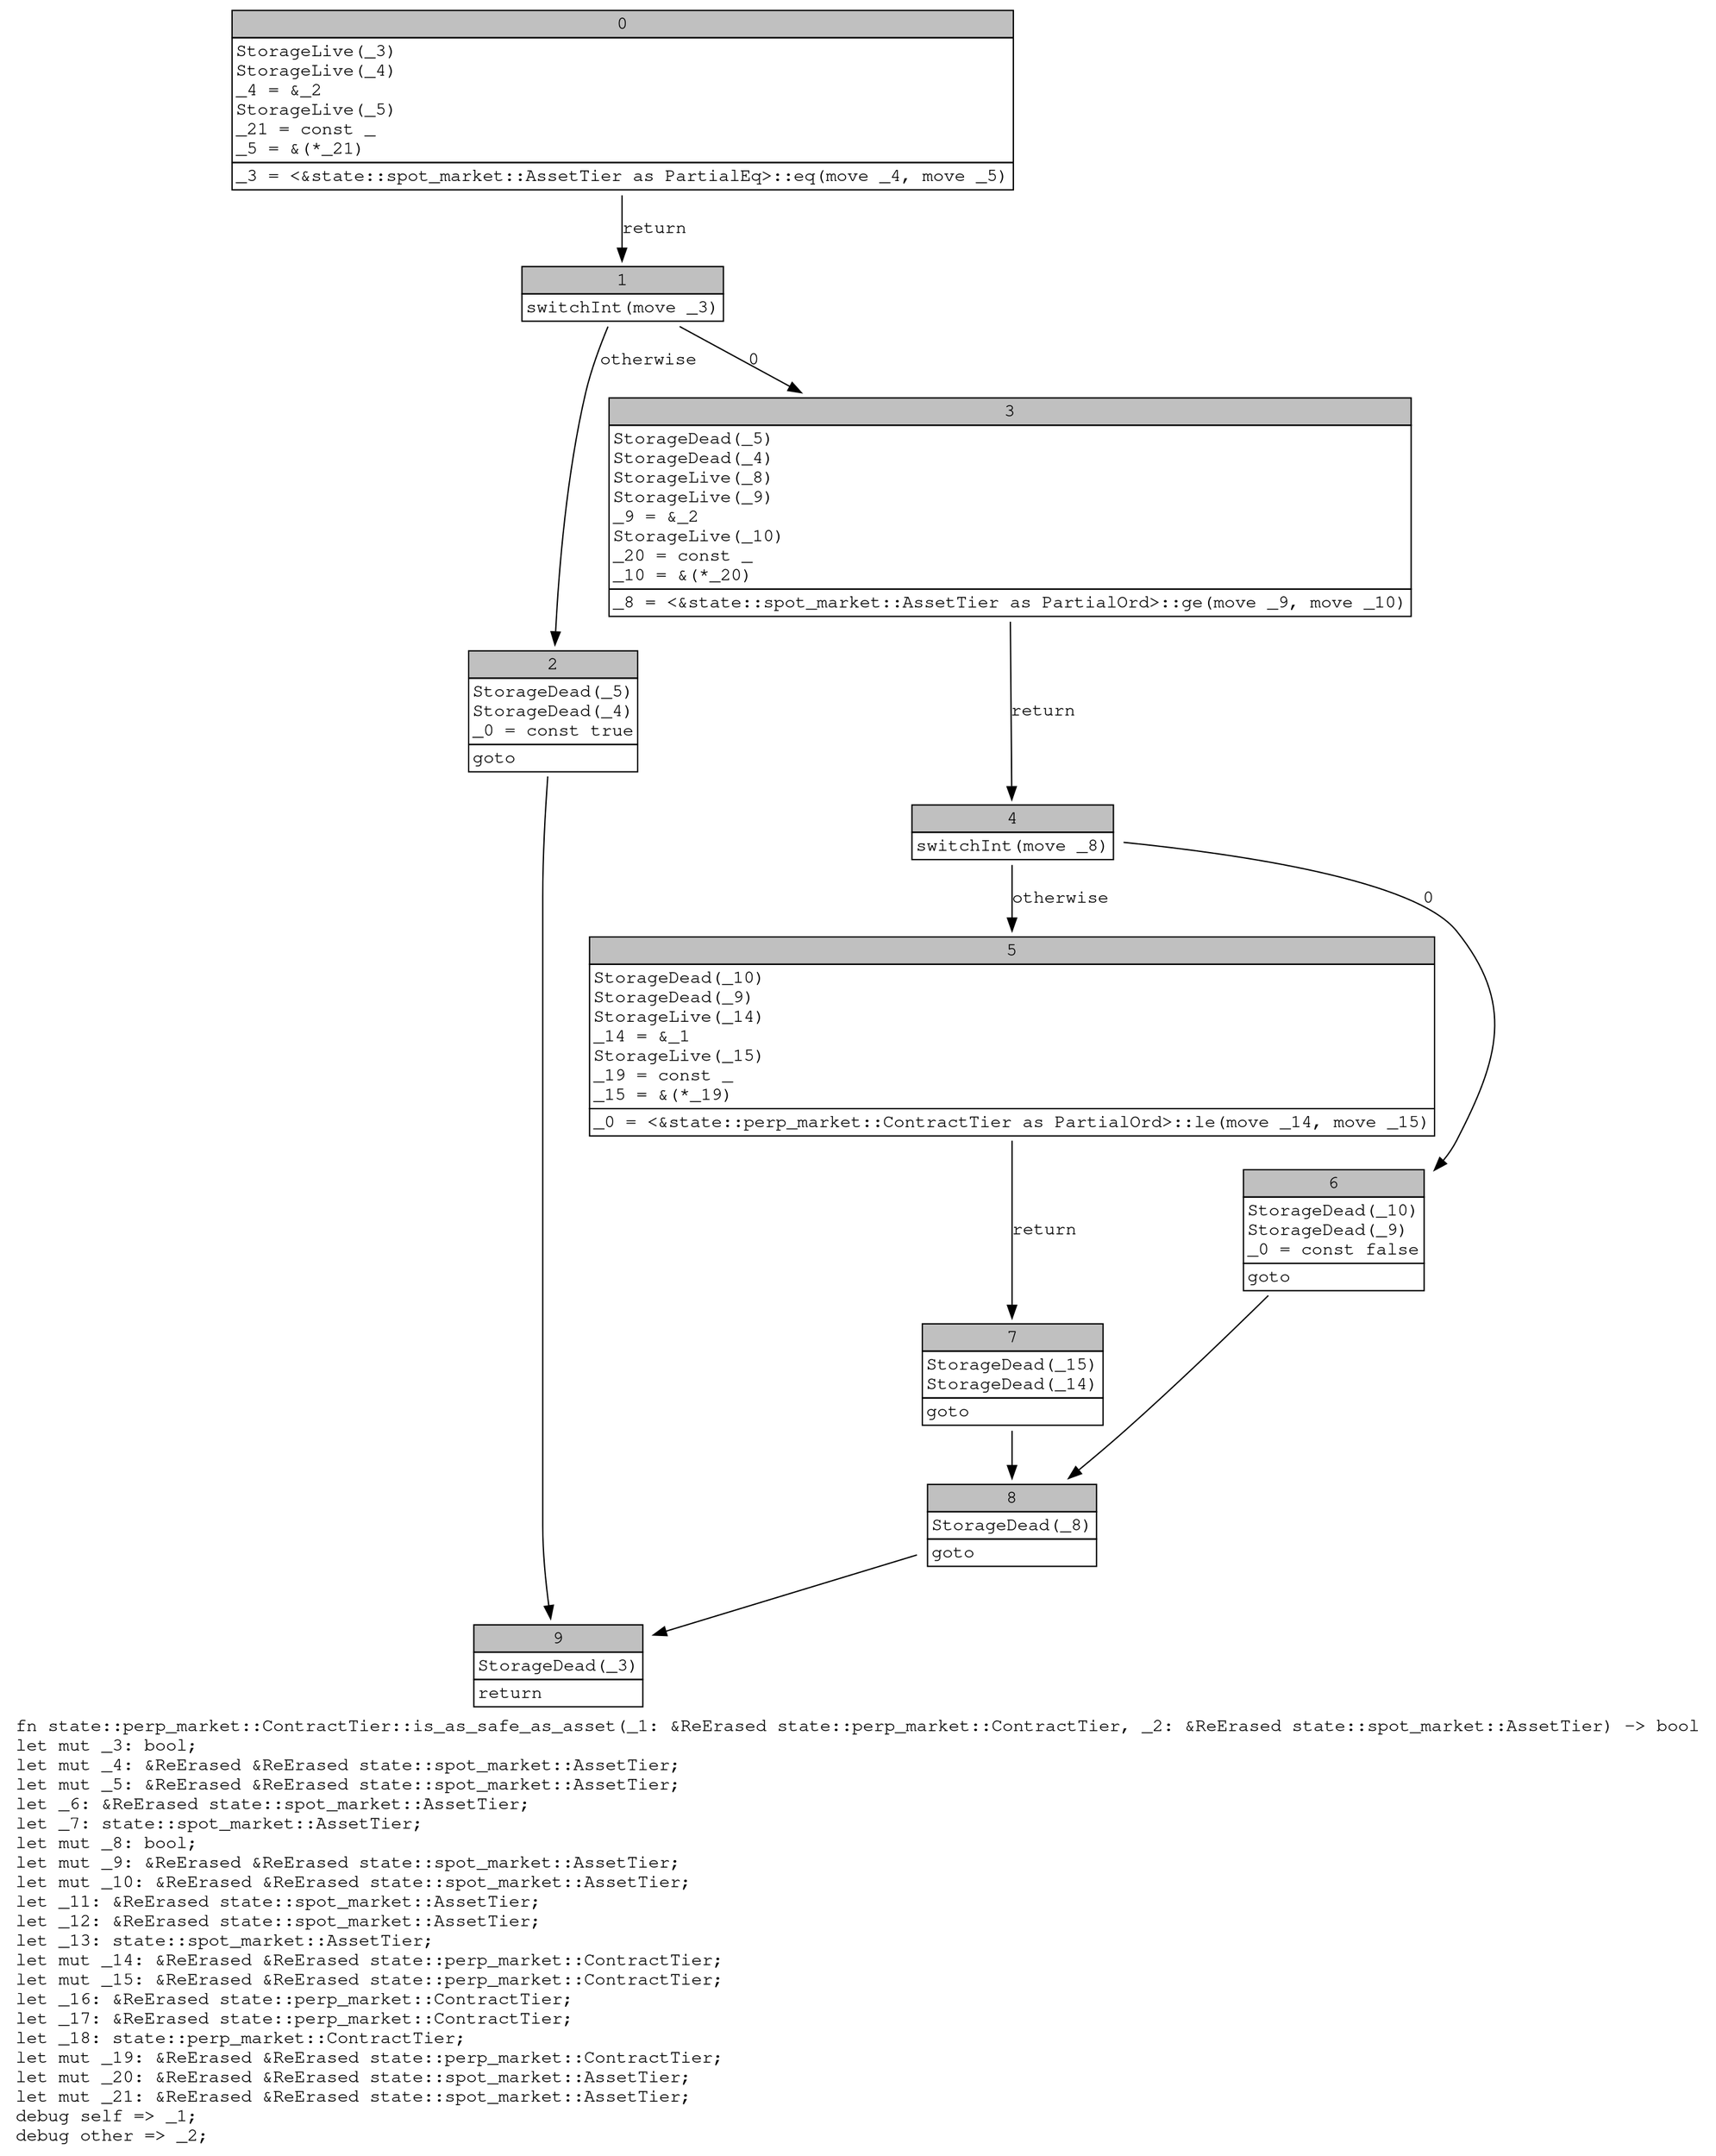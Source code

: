 digraph Mir_0_3778 {
    graph [fontname="Courier, monospace"];
    node [fontname="Courier, monospace"];
    edge [fontname="Courier, monospace"];
    label=<fn state::perp_market::ContractTier::is_as_safe_as_asset(_1: &amp;ReErased state::perp_market::ContractTier, _2: &amp;ReErased state::spot_market::AssetTier) -&gt; bool<br align="left"/>let mut _3: bool;<br align="left"/>let mut _4: &amp;ReErased &amp;ReErased state::spot_market::AssetTier;<br align="left"/>let mut _5: &amp;ReErased &amp;ReErased state::spot_market::AssetTier;<br align="left"/>let _6: &amp;ReErased state::spot_market::AssetTier;<br align="left"/>let _7: state::spot_market::AssetTier;<br align="left"/>let mut _8: bool;<br align="left"/>let mut _9: &amp;ReErased &amp;ReErased state::spot_market::AssetTier;<br align="left"/>let mut _10: &amp;ReErased &amp;ReErased state::spot_market::AssetTier;<br align="left"/>let _11: &amp;ReErased state::spot_market::AssetTier;<br align="left"/>let _12: &amp;ReErased state::spot_market::AssetTier;<br align="left"/>let _13: state::spot_market::AssetTier;<br align="left"/>let mut _14: &amp;ReErased &amp;ReErased state::perp_market::ContractTier;<br align="left"/>let mut _15: &amp;ReErased &amp;ReErased state::perp_market::ContractTier;<br align="left"/>let _16: &amp;ReErased state::perp_market::ContractTier;<br align="left"/>let _17: &amp;ReErased state::perp_market::ContractTier;<br align="left"/>let _18: state::perp_market::ContractTier;<br align="left"/>let mut _19: &amp;ReErased &amp;ReErased state::perp_market::ContractTier;<br align="left"/>let mut _20: &amp;ReErased &amp;ReErased state::spot_market::AssetTier;<br align="left"/>let mut _21: &amp;ReErased &amp;ReErased state::spot_market::AssetTier;<br align="left"/>debug self =&gt; _1;<br align="left"/>debug other =&gt; _2;<br align="left"/>>;
    bb0__0_3778 [shape="none", label=<<table border="0" cellborder="1" cellspacing="0"><tr><td bgcolor="gray" align="center" colspan="1">0</td></tr><tr><td align="left" balign="left">StorageLive(_3)<br/>StorageLive(_4)<br/>_4 = &amp;_2<br/>StorageLive(_5)<br/>_21 = const _<br/>_5 = &amp;(*_21)<br/></td></tr><tr><td align="left">_3 = &lt;&amp;state::spot_market::AssetTier as PartialEq&gt;::eq(move _4, move _5)</td></tr></table>>];
    bb1__0_3778 [shape="none", label=<<table border="0" cellborder="1" cellspacing="0"><tr><td bgcolor="gray" align="center" colspan="1">1</td></tr><tr><td align="left">switchInt(move _3)</td></tr></table>>];
    bb2__0_3778 [shape="none", label=<<table border="0" cellborder="1" cellspacing="0"><tr><td bgcolor="gray" align="center" colspan="1">2</td></tr><tr><td align="left" balign="left">StorageDead(_5)<br/>StorageDead(_4)<br/>_0 = const true<br/></td></tr><tr><td align="left">goto</td></tr></table>>];
    bb3__0_3778 [shape="none", label=<<table border="0" cellborder="1" cellspacing="0"><tr><td bgcolor="gray" align="center" colspan="1">3</td></tr><tr><td align="left" balign="left">StorageDead(_5)<br/>StorageDead(_4)<br/>StorageLive(_8)<br/>StorageLive(_9)<br/>_9 = &amp;_2<br/>StorageLive(_10)<br/>_20 = const _<br/>_10 = &amp;(*_20)<br/></td></tr><tr><td align="left">_8 = &lt;&amp;state::spot_market::AssetTier as PartialOrd&gt;::ge(move _9, move _10)</td></tr></table>>];
    bb4__0_3778 [shape="none", label=<<table border="0" cellborder="1" cellspacing="0"><tr><td bgcolor="gray" align="center" colspan="1">4</td></tr><tr><td align="left">switchInt(move _8)</td></tr></table>>];
    bb5__0_3778 [shape="none", label=<<table border="0" cellborder="1" cellspacing="0"><tr><td bgcolor="gray" align="center" colspan="1">5</td></tr><tr><td align="left" balign="left">StorageDead(_10)<br/>StorageDead(_9)<br/>StorageLive(_14)<br/>_14 = &amp;_1<br/>StorageLive(_15)<br/>_19 = const _<br/>_15 = &amp;(*_19)<br/></td></tr><tr><td align="left">_0 = &lt;&amp;state::perp_market::ContractTier as PartialOrd&gt;::le(move _14, move _15)</td></tr></table>>];
    bb6__0_3778 [shape="none", label=<<table border="0" cellborder="1" cellspacing="0"><tr><td bgcolor="gray" align="center" colspan="1">6</td></tr><tr><td align="left" balign="left">StorageDead(_10)<br/>StorageDead(_9)<br/>_0 = const false<br/></td></tr><tr><td align="left">goto</td></tr></table>>];
    bb7__0_3778 [shape="none", label=<<table border="0" cellborder="1" cellspacing="0"><tr><td bgcolor="gray" align="center" colspan="1">7</td></tr><tr><td align="left" balign="left">StorageDead(_15)<br/>StorageDead(_14)<br/></td></tr><tr><td align="left">goto</td></tr></table>>];
    bb8__0_3778 [shape="none", label=<<table border="0" cellborder="1" cellspacing="0"><tr><td bgcolor="gray" align="center" colspan="1">8</td></tr><tr><td align="left" balign="left">StorageDead(_8)<br/></td></tr><tr><td align="left">goto</td></tr></table>>];
    bb9__0_3778 [shape="none", label=<<table border="0" cellborder="1" cellspacing="0"><tr><td bgcolor="gray" align="center" colspan="1">9</td></tr><tr><td align="left" balign="left">StorageDead(_3)<br/></td></tr><tr><td align="left">return</td></tr></table>>];
    bb0__0_3778 -> bb1__0_3778 [label="return"];
    bb1__0_3778 -> bb3__0_3778 [label="0"];
    bb1__0_3778 -> bb2__0_3778 [label="otherwise"];
    bb2__0_3778 -> bb9__0_3778 [label=""];
    bb3__0_3778 -> bb4__0_3778 [label="return"];
    bb4__0_3778 -> bb6__0_3778 [label="0"];
    bb4__0_3778 -> bb5__0_3778 [label="otherwise"];
    bb5__0_3778 -> bb7__0_3778 [label="return"];
    bb6__0_3778 -> bb8__0_3778 [label=""];
    bb7__0_3778 -> bb8__0_3778 [label=""];
    bb8__0_3778 -> bb9__0_3778 [label=""];
}
